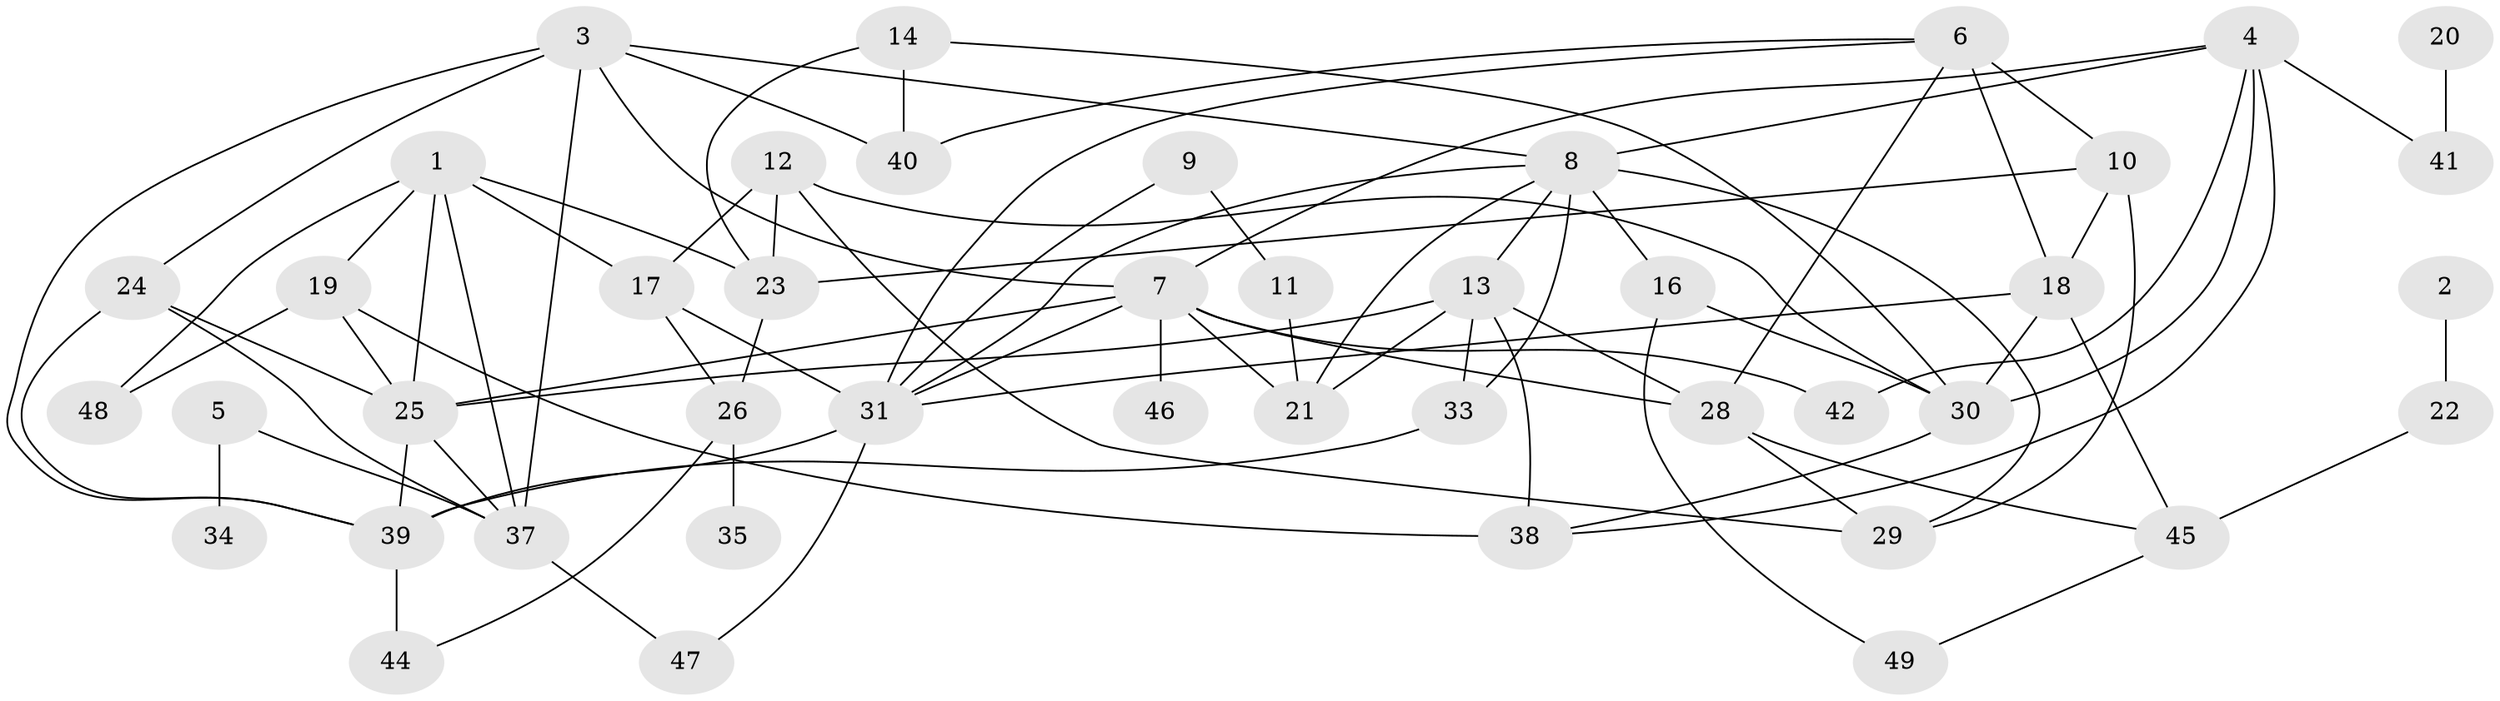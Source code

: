 // original degree distribution, {3: 0.15151515151515152, 1: 0.1919191919191919, 2: 0.25252525252525254, 4: 0.1919191919191919, 6: 0.04040404040404041, 5: 0.1111111111111111, 0: 0.050505050505050504, 7: 0.010101010101010102}
// Generated by graph-tools (version 1.1) at 2025/33/03/09/25 02:33:46]
// undirected, 44 vertices, 85 edges
graph export_dot {
graph [start="1"]
  node [color=gray90,style=filled];
  1;
  2;
  3;
  4;
  5;
  6;
  7;
  8;
  9;
  10;
  11;
  12;
  13;
  14;
  16;
  17;
  18;
  19;
  20;
  21;
  22;
  23;
  24;
  25;
  26;
  28;
  29;
  30;
  31;
  33;
  34;
  35;
  37;
  38;
  39;
  40;
  41;
  42;
  44;
  45;
  46;
  47;
  48;
  49;
  1 -- 17 [weight=1.0];
  1 -- 19 [weight=1.0];
  1 -- 23 [weight=1.0];
  1 -- 25 [weight=1.0];
  1 -- 37 [weight=1.0];
  1 -- 48 [weight=1.0];
  2 -- 22 [weight=1.0];
  3 -- 7 [weight=1.0];
  3 -- 8 [weight=1.0];
  3 -- 24 [weight=1.0];
  3 -- 37 [weight=1.0];
  3 -- 39 [weight=1.0];
  3 -- 40 [weight=1.0];
  4 -- 7 [weight=1.0];
  4 -- 8 [weight=1.0];
  4 -- 30 [weight=1.0];
  4 -- 38 [weight=1.0];
  4 -- 41 [weight=1.0];
  4 -- 42 [weight=1.0];
  5 -- 34 [weight=1.0];
  5 -- 37 [weight=1.0];
  6 -- 10 [weight=1.0];
  6 -- 18 [weight=1.0];
  6 -- 28 [weight=2.0];
  6 -- 31 [weight=1.0];
  6 -- 40 [weight=1.0];
  7 -- 21 [weight=1.0];
  7 -- 25 [weight=1.0];
  7 -- 28 [weight=1.0];
  7 -- 31 [weight=1.0];
  7 -- 42 [weight=1.0];
  7 -- 46 [weight=1.0];
  8 -- 13 [weight=1.0];
  8 -- 16 [weight=1.0];
  8 -- 21 [weight=1.0];
  8 -- 29 [weight=1.0];
  8 -- 31 [weight=1.0];
  8 -- 33 [weight=3.0];
  9 -- 11 [weight=1.0];
  9 -- 31 [weight=1.0];
  10 -- 18 [weight=1.0];
  10 -- 23 [weight=1.0];
  10 -- 29 [weight=1.0];
  11 -- 21 [weight=1.0];
  12 -- 17 [weight=1.0];
  12 -- 23 [weight=3.0];
  12 -- 29 [weight=1.0];
  12 -- 30 [weight=1.0];
  13 -- 21 [weight=1.0];
  13 -- 25 [weight=2.0];
  13 -- 28 [weight=1.0];
  13 -- 33 [weight=1.0];
  13 -- 38 [weight=1.0];
  14 -- 23 [weight=1.0];
  14 -- 30 [weight=1.0];
  14 -- 40 [weight=1.0];
  16 -- 30 [weight=1.0];
  16 -- 49 [weight=1.0];
  17 -- 26 [weight=1.0];
  17 -- 31 [weight=1.0];
  18 -- 30 [weight=1.0];
  18 -- 31 [weight=1.0];
  18 -- 45 [weight=1.0];
  19 -- 25 [weight=1.0];
  19 -- 38 [weight=1.0];
  19 -- 48 [weight=1.0];
  20 -- 41 [weight=1.0];
  22 -- 45 [weight=1.0];
  23 -- 26 [weight=1.0];
  24 -- 25 [weight=1.0];
  24 -- 37 [weight=1.0];
  24 -- 39 [weight=1.0];
  25 -- 37 [weight=1.0];
  25 -- 39 [weight=1.0];
  26 -- 35 [weight=1.0];
  26 -- 44 [weight=1.0];
  28 -- 29 [weight=1.0];
  28 -- 45 [weight=1.0];
  30 -- 38 [weight=1.0];
  31 -- 39 [weight=1.0];
  31 -- 47 [weight=1.0];
  33 -- 39 [weight=1.0];
  37 -- 47 [weight=1.0];
  39 -- 44 [weight=1.0];
  45 -- 49 [weight=1.0];
}
